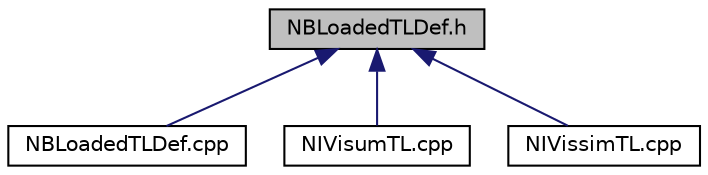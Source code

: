digraph "NBLoadedTLDef.h"
{
  edge [fontname="Helvetica",fontsize="10",labelfontname="Helvetica",labelfontsize="10"];
  node [fontname="Helvetica",fontsize="10",shape=record];
  Node39 [label="NBLoadedTLDef.h",height=0.2,width=0.4,color="black", fillcolor="grey75", style="filled", fontcolor="black"];
  Node39 -> Node40 [dir="back",color="midnightblue",fontsize="10",style="solid",fontname="Helvetica"];
  Node40 [label="NBLoadedTLDef.cpp",height=0.2,width=0.4,color="black", fillcolor="white", style="filled",URL="$de/d35/_n_b_loaded_t_l_def_8cpp.html"];
  Node39 -> Node41 [dir="back",color="midnightblue",fontsize="10",style="solid",fontname="Helvetica"];
  Node41 [label="NIVisumTL.cpp",height=0.2,width=0.4,color="black", fillcolor="white", style="filled",URL="$db/dae/_n_i_visum_t_l_8cpp.html"];
  Node39 -> Node42 [dir="back",color="midnightblue",fontsize="10",style="solid",fontname="Helvetica"];
  Node42 [label="NIVissimTL.cpp",height=0.2,width=0.4,color="black", fillcolor="white", style="filled",URL="$d1/d0e/_n_i_vissim_t_l_8cpp.html"];
}
